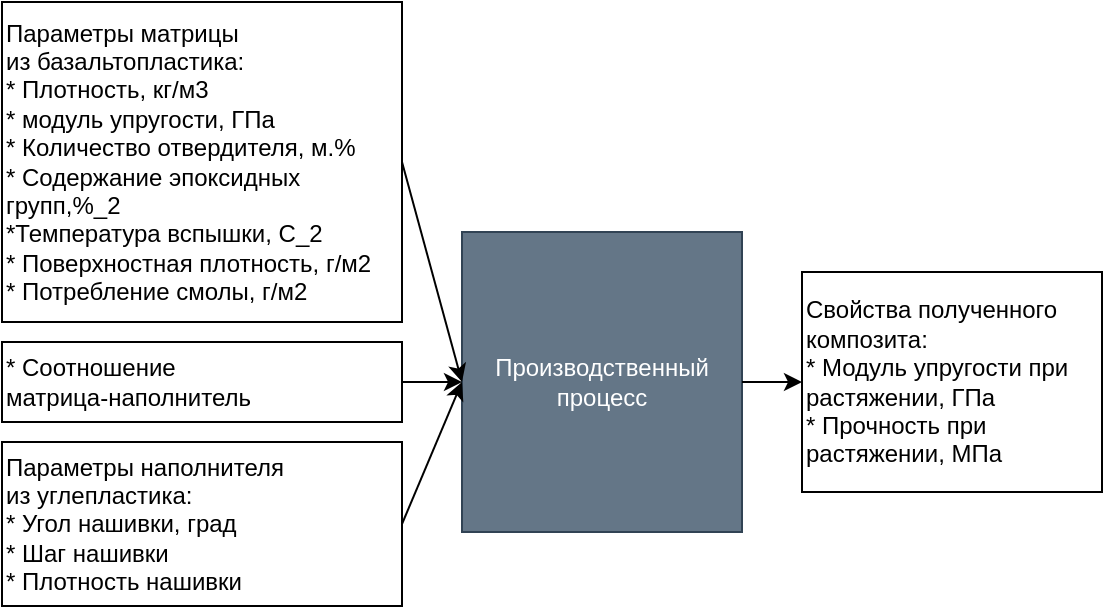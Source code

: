<mxfile version="16.2.4" type="device"><diagram id="K-yc4PiitmkFHsUxI56f" name="Page-1"><mxGraphModel dx="1182" dy="673" grid="1" gridSize="10" guides="1" tooltips="1" connect="1" arrows="1" fold="1" page="1" pageScale="1" pageWidth="827" pageHeight="1169" math="0" shadow="0"><root><mxCell id="0"/><mxCell id="1" parent="0"/><mxCell id="dcItsqzj1lnR8aHJq3np-4" style="edgeStyle=orthogonalEdgeStyle;rounded=0;orthogonalLoop=1;jettySize=auto;html=1;exitX=0.5;exitY=1;exitDx=0;exitDy=0;" edge="1" parent="1"><mxGeometry relative="1" as="geometry"><mxPoint x="395" y="230" as="sourcePoint"/><mxPoint x="395" y="230" as="targetPoint"/></mxGeometry></mxCell><mxCell id="dcItsqzj1lnR8aHJq3np-6" value="Производственный &lt;br&gt;процесс" style="rounded=0;whiteSpace=wrap;html=1;fillColor=#647687;fontColor=#ffffff;strokeColor=#314354;" vertex="1" parent="1"><mxGeometry x="350" y="215" width="140" height="150" as="geometry"/></mxCell><mxCell id="dcItsqzj1lnR8aHJq3np-7" value="Параметры матрицы&lt;br&gt;из базальтопластика:&lt;br&gt;&lt;div&gt;* Плотность, кг/м3&lt;/div&gt;&lt;div&gt;* модуль упругости, ГПа&lt;/div&gt;&lt;div&gt;* Количество отвердителя, м.%&lt;/div&gt;&lt;div&gt;* Содержание эпоксидных групп,%_2&lt;/div&gt;&lt;div&gt;*Температура вспышки, С_2&lt;/div&gt;&lt;div&gt;* Поверхностная плотность, г/м2&lt;/div&gt;&lt;div&gt;* Потребление смолы, г/м2&lt;/div&gt;" style="rounded=0;whiteSpace=wrap;html=1;align=left;verticalAlign=middle;" vertex="1" parent="1"><mxGeometry x="120" y="100" width="200" height="160" as="geometry"/></mxCell><mxCell id="dcItsqzj1lnR8aHJq3np-8" value="* Соотношение &lt;br&gt;матрица-наполнитель" style="rounded=0;whiteSpace=wrap;html=1;align=left;" vertex="1" parent="1"><mxGeometry x="120" y="270" width="200" height="40" as="geometry"/></mxCell><mxCell id="dcItsqzj1lnR8aHJq3np-9" value="&lt;div&gt;Параметры наполнителя&lt;/div&gt;&lt;div&gt;из углепластика:&lt;/div&gt;&lt;div&gt;* Угол нашивки, град&lt;/div&gt;&lt;div&gt;* Шаг нашивки&lt;/div&gt;&lt;div&gt;* Плотность нашивки&lt;/div&gt;" style="rounded=0;whiteSpace=wrap;html=1;align=left;" vertex="1" parent="1"><mxGeometry x="120" y="320" width="200" height="82" as="geometry"/></mxCell><mxCell id="dcItsqzj1lnR8aHJq3np-10" value="Свойства полученного&lt;br&gt;&lt;div&gt;&lt;span&gt;композита:&lt;/span&gt;&lt;/div&gt;&lt;div&gt;&lt;span&gt;&lt;div&gt;* Модуль упругости при растяжении, ГПа&lt;/div&gt;&lt;div&gt;* Прочность при растяжении, МПа&lt;/div&gt;&lt;/span&gt;&lt;/div&gt;" style="rounded=0;whiteSpace=wrap;html=1;align=left;" vertex="1" parent="1"><mxGeometry x="520" y="235" width="150" height="110" as="geometry"/></mxCell><mxCell id="dcItsqzj1lnR8aHJq3np-11" value="" style="endArrow=classic;html=1;rounded=0;exitX=1;exitY=0.5;exitDx=0;exitDy=0;entryX=0;entryY=0.5;entryDx=0;entryDy=0;" edge="1" parent="1" source="dcItsqzj1lnR8aHJq3np-7" target="dcItsqzj1lnR8aHJq3np-6"><mxGeometry width="50" height="50" relative="1" as="geometry"><mxPoint x="390" y="190" as="sourcePoint"/><mxPoint x="440" y="140" as="targetPoint"/></mxGeometry></mxCell><mxCell id="dcItsqzj1lnR8aHJq3np-12" value="" style="endArrow=classic;html=1;rounded=0;exitX=1;exitY=0.5;exitDx=0;exitDy=0;" edge="1" parent="1" source="dcItsqzj1lnR8aHJq3np-8"><mxGeometry width="50" height="50" relative="1" as="geometry"><mxPoint x="390" y="190" as="sourcePoint"/><mxPoint x="350" y="290" as="targetPoint"/></mxGeometry></mxCell><mxCell id="dcItsqzj1lnR8aHJq3np-13" value="" style="endArrow=classic;html=1;rounded=0;exitX=1;exitY=0.5;exitDx=0;exitDy=0;entryX=0;entryY=0.5;entryDx=0;entryDy=0;" edge="1" parent="1" source="dcItsqzj1lnR8aHJq3np-9" target="dcItsqzj1lnR8aHJq3np-6"><mxGeometry width="50" height="50" relative="1" as="geometry"><mxPoint x="390" y="190" as="sourcePoint"/><mxPoint x="440" y="140" as="targetPoint"/></mxGeometry></mxCell><mxCell id="dcItsqzj1lnR8aHJq3np-14" value="" style="endArrow=classic;html=1;rounded=0;exitX=1;exitY=0.5;exitDx=0;exitDy=0;entryX=0;entryY=0.5;entryDx=0;entryDy=0;" edge="1" parent="1" source="dcItsqzj1lnR8aHJq3np-6" target="dcItsqzj1lnR8aHJq3np-10"><mxGeometry width="50" height="50" relative="1" as="geometry"><mxPoint x="390" y="190" as="sourcePoint"/><mxPoint x="440" y="140" as="targetPoint"/></mxGeometry></mxCell></root></mxGraphModel></diagram></mxfile>